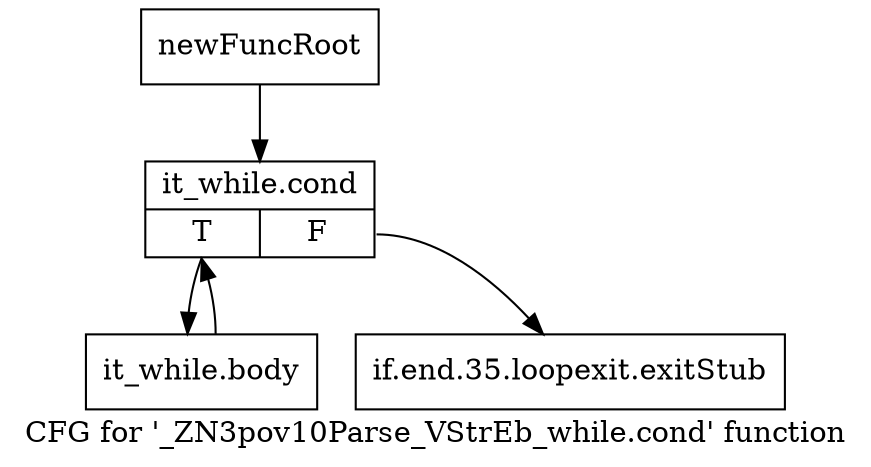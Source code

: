 digraph "CFG for '_ZN3pov10Parse_VStrEb_while.cond' function" {
	label="CFG for '_ZN3pov10Parse_VStrEb_while.cond' function";

	Node0x2834e30 [shape=record,label="{newFuncRoot}"];
	Node0x2834e30 -> Node0x2834ed0;
	Node0x2834e80 [shape=record,label="{if.end.35.loopexit.exitStub}"];
	Node0x2834ed0 [shape=record,label="{it_while.cond|{<s0>T|<s1>F}}"];
	Node0x2834ed0:s0 -> Node0x2834f20;
	Node0x2834ed0:s1 -> Node0x2834e80;
	Node0x2834f20 [shape=record,label="{it_while.body}"];
	Node0x2834f20 -> Node0x2834ed0;
}
